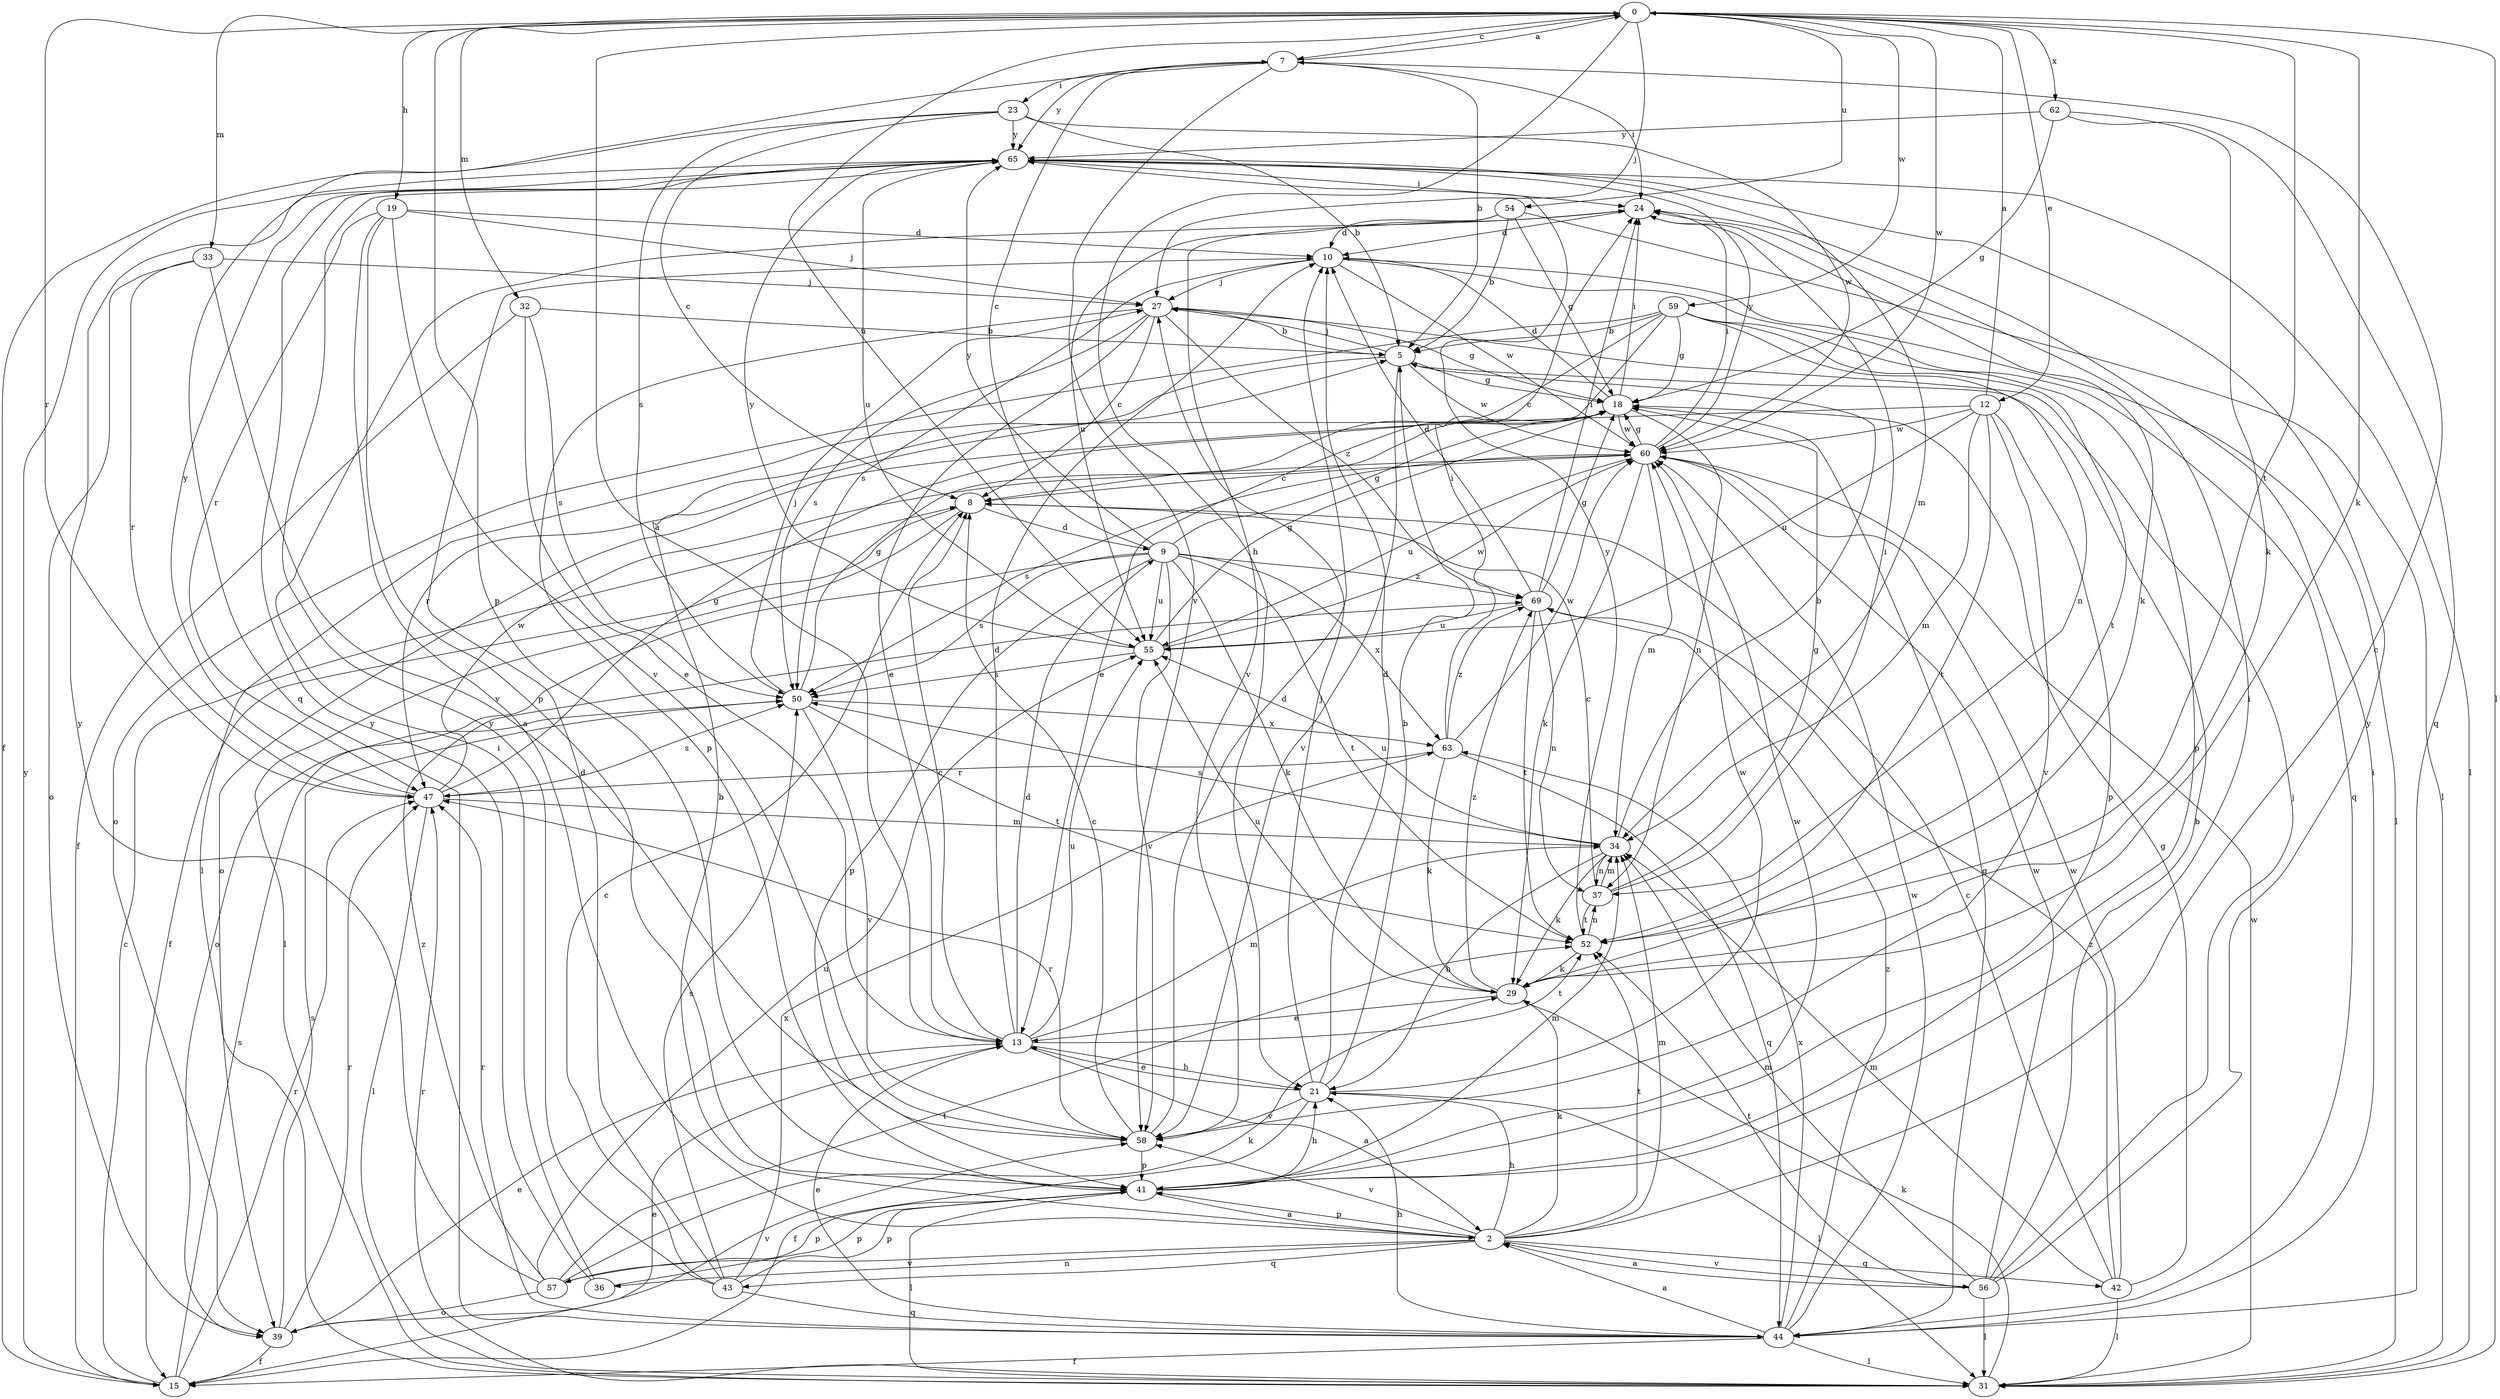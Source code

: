 strict digraph  {
0;
2;
5;
7;
8;
9;
10;
12;
13;
15;
18;
19;
21;
23;
24;
27;
29;
31;
32;
33;
34;
36;
37;
39;
41;
42;
43;
44;
47;
50;
52;
54;
55;
56;
57;
58;
59;
60;
62;
63;
65;
69;
0 -> 7  [label=c];
0 -> 12  [label=e];
0 -> 19  [label=h];
0 -> 21  [label=h];
0 -> 27  [label=j];
0 -> 29  [label=k];
0 -> 31  [label=l];
0 -> 32  [label=m];
0 -> 33  [label=m];
0 -> 41  [label=p];
0 -> 47  [label=r];
0 -> 52  [label=t];
0 -> 54  [label=u];
0 -> 55  [label=u];
0 -> 59  [label=w];
0 -> 60  [label=w];
0 -> 62  [label=x];
2 -> 5  [label=b];
2 -> 7  [label=c];
2 -> 21  [label=h];
2 -> 29  [label=k];
2 -> 34  [label=m];
2 -> 36  [label=n];
2 -> 41  [label=p];
2 -> 42  [label=q];
2 -> 43  [label=q];
2 -> 52  [label=t];
2 -> 56  [label=v];
2 -> 57  [label=v];
2 -> 58  [label=v];
5 -> 18  [label=g];
5 -> 27  [label=j];
5 -> 31  [label=l];
5 -> 58  [label=v];
5 -> 60  [label=w];
7 -> 0  [label=a];
7 -> 5  [label=b];
7 -> 23  [label=i];
7 -> 24  [label=i];
7 -> 44  [label=q];
7 -> 58  [label=v];
7 -> 65  [label=y];
8 -> 9  [label=d];
8 -> 15  [label=f];
8 -> 31  [label=l];
9 -> 7  [label=c];
9 -> 18  [label=g];
9 -> 29  [label=k];
9 -> 39  [label=o];
9 -> 41  [label=p];
9 -> 50  [label=s];
9 -> 52  [label=t];
9 -> 55  [label=u];
9 -> 58  [label=v];
9 -> 63  [label=x];
9 -> 65  [label=y];
9 -> 69  [label=z];
10 -> 27  [label=j];
10 -> 31  [label=l];
10 -> 44  [label=q];
10 -> 50  [label=s];
10 -> 60  [label=w];
12 -> 0  [label=a];
12 -> 34  [label=m];
12 -> 39  [label=o];
12 -> 41  [label=p];
12 -> 52  [label=t];
12 -> 55  [label=u];
12 -> 58  [label=v];
12 -> 60  [label=w];
13 -> 0  [label=a];
13 -> 2  [label=a];
13 -> 8  [label=c];
13 -> 9  [label=d];
13 -> 10  [label=d];
13 -> 21  [label=h];
13 -> 34  [label=m];
13 -> 52  [label=t];
13 -> 55  [label=u];
15 -> 8  [label=c];
15 -> 13  [label=e];
15 -> 47  [label=r];
15 -> 50  [label=s];
15 -> 65  [label=y];
18 -> 10  [label=d];
18 -> 24  [label=i];
18 -> 37  [label=n];
18 -> 47  [label=r];
18 -> 60  [label=w];
19 -> 2  [label=a];
19 -> 10  [label=d];
19 -> 27  [label=j];
19 -> 41  [label=p];
19 -> 47  [label=r];
19 -> 58  [label=v];
21 -> 5  [label=b];
21 -> 10  [label=d];
21 -> 13  [label=e];
21 -> 15  [label=f];
21 -> 27  [label=j];
21 -> 31  [label=l];
21 -> 58  [label=v];
21 -> 60  [label=w];
23 -> 5  [label=b];
23 -> 8  [label=c];
23 -> 15  [label=f];
23 -> 50  [label=s];
23 -> 60  [label=w];
23 -> 65  [label=y];
24 -> 10  [label=d];
24 -> 29  [label=k];
24 -> 55  [label=u];
27 -> 5  [label=b];
27 -> 8  [label=c];
27 -> 13  [label=e];
27 -> 18  [label=g];
27 -> 41  [label=p];
27 -> 50  [label=s];
27 -> 69  [label=z];
29 -> 13  [label=e];
29 -> 55  [label=u];
29 -> 69  [label=z];
31 -> 29  [label=k];
31 -> 47  [label=r];
31 -> 60  [label=w];
32 -> 5  [label=b];
32 -> 13  [label=e];
32 -> 15  [label=f];
32 -> 50  [label=s];
33 -> 27  [label=j];
33 -> 39  [label=o];
33 -> 47  [label=r];
33 -> 58  [label=v];
34 -> 5  [label=b];
34 -> 21  [label=h];
34 -> 29  [label=k];
34 -> 37  [label=n];
34 -> 50  [label=s];
34 -> 55  [label=u];
36 -> 24  [label=i];
36 -> 41  [label=p];
36 -> 65  [label=y];
37 -> 8  [label=c];
37 -> 18  [label=g];
37 -> 24  [label=i];
37 -> 34  [label=m];
37 -> 52  [label=t];
39 -> 13  [label=e];
39 -> 15  [label=f];
39 -> 47  [label=r];
39 -> 50  [label=s];
39 -> 58  [label=v];
41 -> 2  [label=a];
41 -> 21  [label=h];
41 -> 24  [label=i];
41 -> 31  [label=l];
41 -> 34  [label=m];
41 -> 60  [label=w];
42 -> 8  [label=c];
42 -> 18  [label=g];
42 -> 31  [label=l];
42 -> 34  [label=m];
42 -> 60  [label=w];
42 -> 69  [label=z];
43 -> 8  [label=c];
43 -> 10  [label=d];
43 -> 41  [label=p];
43 -> 44  [label=q];
43 -> 50  [label=s];
43 -> 63  [label=x];
43 -> 65  [label=y];
44 -> 2  [label=a];
44 -> 13  [label=e];
44 -> 15  [label=f];
44 -> 18  [label=g];
44 -> 21  [label=h];
44 -> 24  [label=i];
44 -> 31  [label=l];
44 -> 47  [label=r];
44 -> 60  [label=w];
44 -> 63  [label=x];
44 -> 69  [label=z];
47 -> 18  [label=g];
47 -> 31  [label=l];
47 -> 34  [label=m];
47 -> 50  [label=s];
47 -> 60  [label=w];
47 -> 65  [label=y];
50 -> 18  [label=g];
50 -> 27  [label=j];
50 -> 52  [label=t];
50 -> 58  [label=v];
50 -> 63  [label=x];
52 -> 29  [label=k];
52 -> 37  [label=n];
52 -> 65  [label=y];
54 -> 5  [label=b];
54 -> 10  [label=d];
54 -> 18  [label=g];
54 -> 31  [label=l];
54 -> 58  [label=v];
55 -> 18  [label=g];
55 -> 50  [label=s];
55 -> 60  [label=w];
55 -> 65  [label=y];
56 -> 2  [label=a];
56 -> 5  [label=b];
56 -> 27  [label=j];
56 -> 31  [label=l];
56 -> 34  [label=m];
56 -> 52  [label=t];
56 -> 60  [label=w];
56 -> 65  [label=y];
57 -> 29  [label=k];
57 -> 39  [label=o];
57 -> 41  [label=p];
57 -> 52  [label=t];
57 -> 55  [label=u];
57 -> 65  [label=y];
57 -> 69  [label=z];
58 -> 8  [label=c];
58 -> 10  [label=d];
58 -> 41  [label=p];
58 -> 47  [label=r];
59 -> 5  [label=b];
59 -> 8  [label=c];
59 -> 13  [label=e];
59 -> 18  [label=g];
59 -> 37  [label=n];
59 -> 39  [label=o];
59 -> 41  [label=p];
59 -> 52  [label=t];
60 -> 8  [label=c];
60 -> 18  [label=g];
60 -> 24  [label=i];
60 -> 29  [label=k];
60 -> 34  [label=m];
60 -> 50  [label=s];
60 -> 55  [label=u];
60 -> 65  [label=y];
62 -> 18  [label=g];
62 -> 29  [label=k];
62 -> 44  [label=q];
62 -> 65  [label=y];
63 -> 24  [label=i];
63 -> 29  [label=k];
63 -> 44  [label=q];
63 -> 47  [label=r];
63 -> 60  [label=w];
63 -> 69  [label=z];
65 -> 24  [label=i];
65 -> 31  [label=l];
65 -> 34  [label=m];
65 -> 55  [label=u];
69 -> 10  [label=d];
69 -> 18  [label=g];
69 -> 24  [label=i];
69 -> 37  [label=n];
69 -> 52  [label=t];
69 -> 55  [label=u];
}
